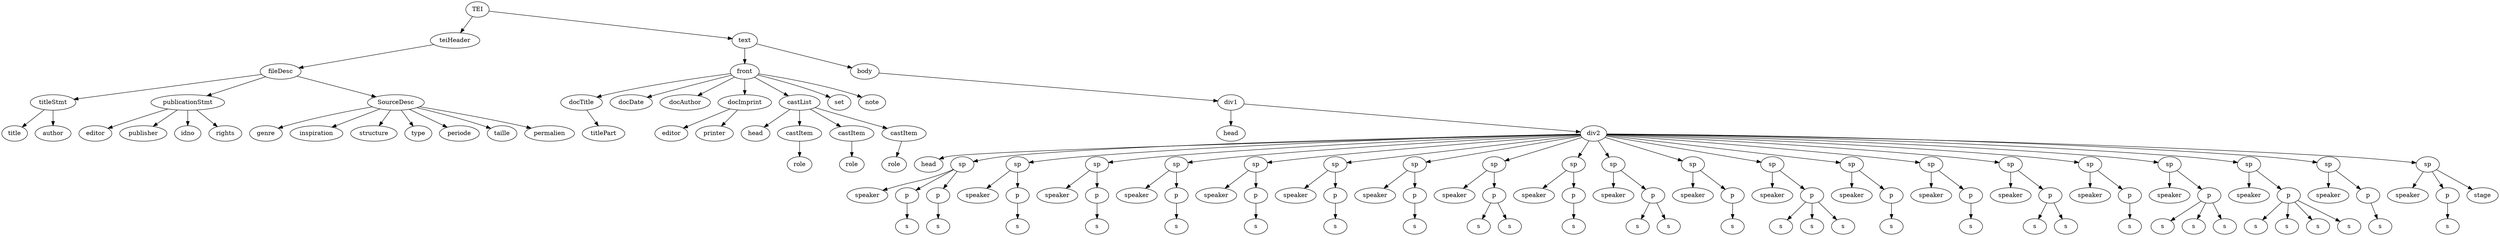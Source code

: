 digraph Tree {
	"t0" [label = "TEI"];
	"t1" [label = "teiHeader"];
	"t2" [label = "fileDesc"];
	"t3" [label = "titleStmt"];
	"t4" [label = "title"];
	"t5" [label = "author"];
	"t6" [label = "publicationStmt"];
	"t7" [label = "editor"];
	"t8" [label = "publisher"];
	"t9" [label = "idno"];
	"t10" [label = "rights"];
	"t11" [label = "SourceDesc"];
	"t12" [label = "genre"];
	"t13" [label = "inspiration"];
	"t14" [label = "structure"];
	"t15" [label = "type"];
	"t16" [label = "periode"];
	"t17" [label = "taille"];
	"t18" [label = "permalien"];
	"t19" [label = "text"];
	"t20" [label = "front"];
	"t21" [label = "docTitle"];
	"t22" [label = "titlePart"];
	"t23" [label = "docDate"];
	"t24" [label = "docAuthor"];
	"t25" [label = "docImprint"];
	"t26" [label = "editor"];
	"t27" [label = "printer"];
	"t28" [label = "castList"];
	"t29" [label = "head"];
	"t30" [label = "castItem"];
	"t31" [label = "role"];
	"t32" [label = "castItem"];
	"t33" [label = "role"];
	"t34" [label = "castItem"];
	"t35" [label = "role"];
	"t36" [label = "set"];
	"t37" [label = "note"];
	"t38" [label = "body"];
	"t39" [label = "div1"];
	"t40" [label = "head"];
	"t41" [label = "div2"];
	"t42" [label = "head"];
	"t43" [label = "sp"];
	"t44" [label = "speaker"];
	"t45" [label = "p"];
	"t46" [label = "s"];
	"t47" [label = "p"];
	"t48" [label = "s"];
	"t49" [label = "sp"];
	"t50" [label = "speaker"];
	"t51" [label = "p"];
	"t52" [label = "s"];
	"t53" [label = "sp"];
	"t54" [label = "speaker"];
	"t55" [label = "p"];
	"t56" [label = "s"];
	"t57" [label = "sp"];
	"t58" [label = "speaker"];
	"t59" [label = "p"];
	"t60" [label = "s"];
	"t61" [label = "sp"];
	"t62" [label = "speaker"];
	"t63" [label = "p"];
	"t64" [label = "s"];
	"t65" [label = "sp"];
	"t66" [label = "speaker"];
	"t67" [label = "p"];
	"t68" [label = "s"];
	"t69" [label = "sp"];
	"t70" [label = "speaker"];
	"t71" [label = "p"];
	"t72" [label = "s"];
	"t73" [label = "sp"];
	"t74" [label = "speaker"];
	"t75" [label = "p"];
	"t76" [label = "s"];
	"t77" [label = "s"];
	"t78" [label = "sp"];
	"t79" [label = "speaker"];
	"t80" [label = "p"];
	"t81" [label = "s"];
	"t82" [label = "sp"];
	"t83" [label = "speaker"];
	"t84" [label = "p"];
	"t85" [label = "s"];
	"t86" [label = "s"];
	"t87" [label = "sp"];
	"t88" [label = "speaker"];
	"t89" [label = "p"];
	"t90" [label = "s"];
	"t91" [label = "sp"];
	"t92" [label = "speaker"];
	"t93" [label = "p"];
	"t94" [label = "s"];
	"t95" [label = "s"];
	"t96" [label = "s"];
	"t97" [label = "sp"];
	"t98" [label = "speaker"];
	"t99" [label = "p"];
	"t100" [label = "s"];
	"t101" [label = "sp"];
	"t102" [label = "speaker"];
	"t103" [label = "p"];
	"t104" [label = "s"];
	"t105" [label = "sp"];
	"t106" [label = "speaker"];
	"t107" [label = "p"];
	"t108" [label = "s"];
	"t109" [label = "s"];
	"t110" [label = "sp"];
	"t111" [label = "speaker"];
	"t112" [label = "p"];
	"t113" [label = "s"];
	"t114" [label = "sp"];
	"t115" [label = "speaker"];
	"t116" [label = "p"];
	"t117" [label = "s"];
	"t118" [label = "s"];
	"t119" [label = "s"];
	"t120" [label = "sp"];
	"t121" [label = "speaker"];
	"t122" [label = "p"];
	"t123" [label = "s"];
	"t124" [label = "s"];
	"t125" [label = "s"];
	"t126" [label = "s"];
	"t127" [label = "sp"];
	"t128" [label = "speaker"];
	"t129" [label = "p"];
	"t130" [label = "s"];
	"t131" [label = "sp"];
	"t132" [label = "speaker"];
	"t133" [label = "p"];
	"t134" [label = "s"];
	"t135" [label = "stage"];
	"t0" -> "t1";
	"t1" -> "t2";
	"t2" -> "t3";
	"t3" -> "t4";
	"t3" -> "t5";
	"t2" -> "t6";
	"t6" -> "t7";
	"t6" -> "t8";
	"t6" -> "t9";
	"t6" -> "t10";
	"t2" -> "t11";
	"t11" -> "t12";
	"t11" -> "t13";
	"t11" -> "t14";
	"t11" -> "t15";
	"t11" -> "t16";
	"t11" -> "t17";
	"t11" -> "t18";
	"t0" -> "t19";
	"t19" -> "t20";
	"t20" -> "t21";
	"t21" -> "t22";
	"t20" -> "t23";
	"t20" -> "t24";
	"t20" -> "t25";
	"t25" -> "t26";
	"t25" -> "t27";
	"t20" -> "t28";
	"t28" -> "t29";
	"t28" -> "t30";
	"t30" -> "t31";
	"t28" -> "t32";
	"t32" -> "t33";
	"t28" -> "t34";
	"t34" -> "t35";
	"t20" -> "t36";
	"t20" -> "t37";
	"t19" -> "t38";
	"t38" -> "t39";
	"t39" -> "t40";
	"t39" -> "t41";
	"t41" -> "t42";
	"t41" -> "t43";
	"t43" -> "t44";
	"t43" -> "t45";
	"t45" -> "t46";
	"t43" -> "t47";
	"t47" -> "t48";
	"t41" -> "t49";
	"t49" -> "t50";
	"t49" -> "t51";
	"t51" -> "t52";
	"t41" -> "t53";
	"t53" -> "t54";
	"t53" -> "t55";
	"t55" -> "t56";
	"t41" -> "t57";
	"t57" -> "t58";
	"t57" -> "t59";
	"t59" -> "t60";
	"t41" -> "t61";
	"t61" -> "t62";
	"t61" -> "t63";
	"t63" -> "t64";
	"t41" -> "t65";
	"t65" -> "t66";
	"t65" -> "t67";
	"t67" -> "t68";
	"t41" -> "t69";
	"t69" -> "t70";
	"t69" -> "t71";
	"t71" -> "t72";
	"t41" -> "t73";
	"t73" -> "t74";
	"t73" -> "t75";
	"t75" -> "t76";
	"t75" -> "t77";
	"t41" -> "t78";
	"t78" -> "t79";
	"t78" -> "t80";
	"t80" -> "t81";
	"t41" -> "t82";
	"t82" -> "t83";
	"t82" -> "t84";
	"t84" -> "t85";
	"t84" -> "t86";
	"t41" -> "t87";
	"t87" -> "t88";
	"t87" -> "t89";
	"t89" -> "t90";
	"t41" -> "t91";
	"t91" -> "t92";
	"t91" -> "t93";
	"t93" -> "t94";
	"t93" -> "t95";
	"t93" -> "t96";
	"t41" -> "t97";
	"t97" -> "t98";
	"t97" -> "t99";
	"t99" -> "t100";
	"t41" -> "t101";
	"t101" -> "t102";
	"t101" -> "t103";
	"t103" -> "t104";
	"t41" -> "t105";
	"t105" -> "t106";
	"t105" -> "t107";
	"t107" -> "t108";
	"t107" -> "t109";
	"t41" -> "t110";
	"t110" -> "t111";
	"t110" -> "t112";
	"t112" -> "t113";
	"t41" -> "t114";
	"t114" -> "t115";
	"t114" -> "t116";
	"t116" -> "t117";
	"t116" -> "t118";
	"t116" -> "t119";
	"t41" -> "t120";
	"t120" -> "t121";
	"t120" -> "t122";
	"t122" -> "t123";
	"t122" -> "t124";
	"t122" -> "t125";
	"t122" -> "t126";
	"t41" -> "t127";
	"t127" -> "t128";
	"t127" -> "t129";
	"t129" -> "t130";
	"t41" -> "t131";
	"t131" -> "t132";
	"t131" -> "t133";
	"t133" -> "t134";
	"t131" -> "t135";
}
